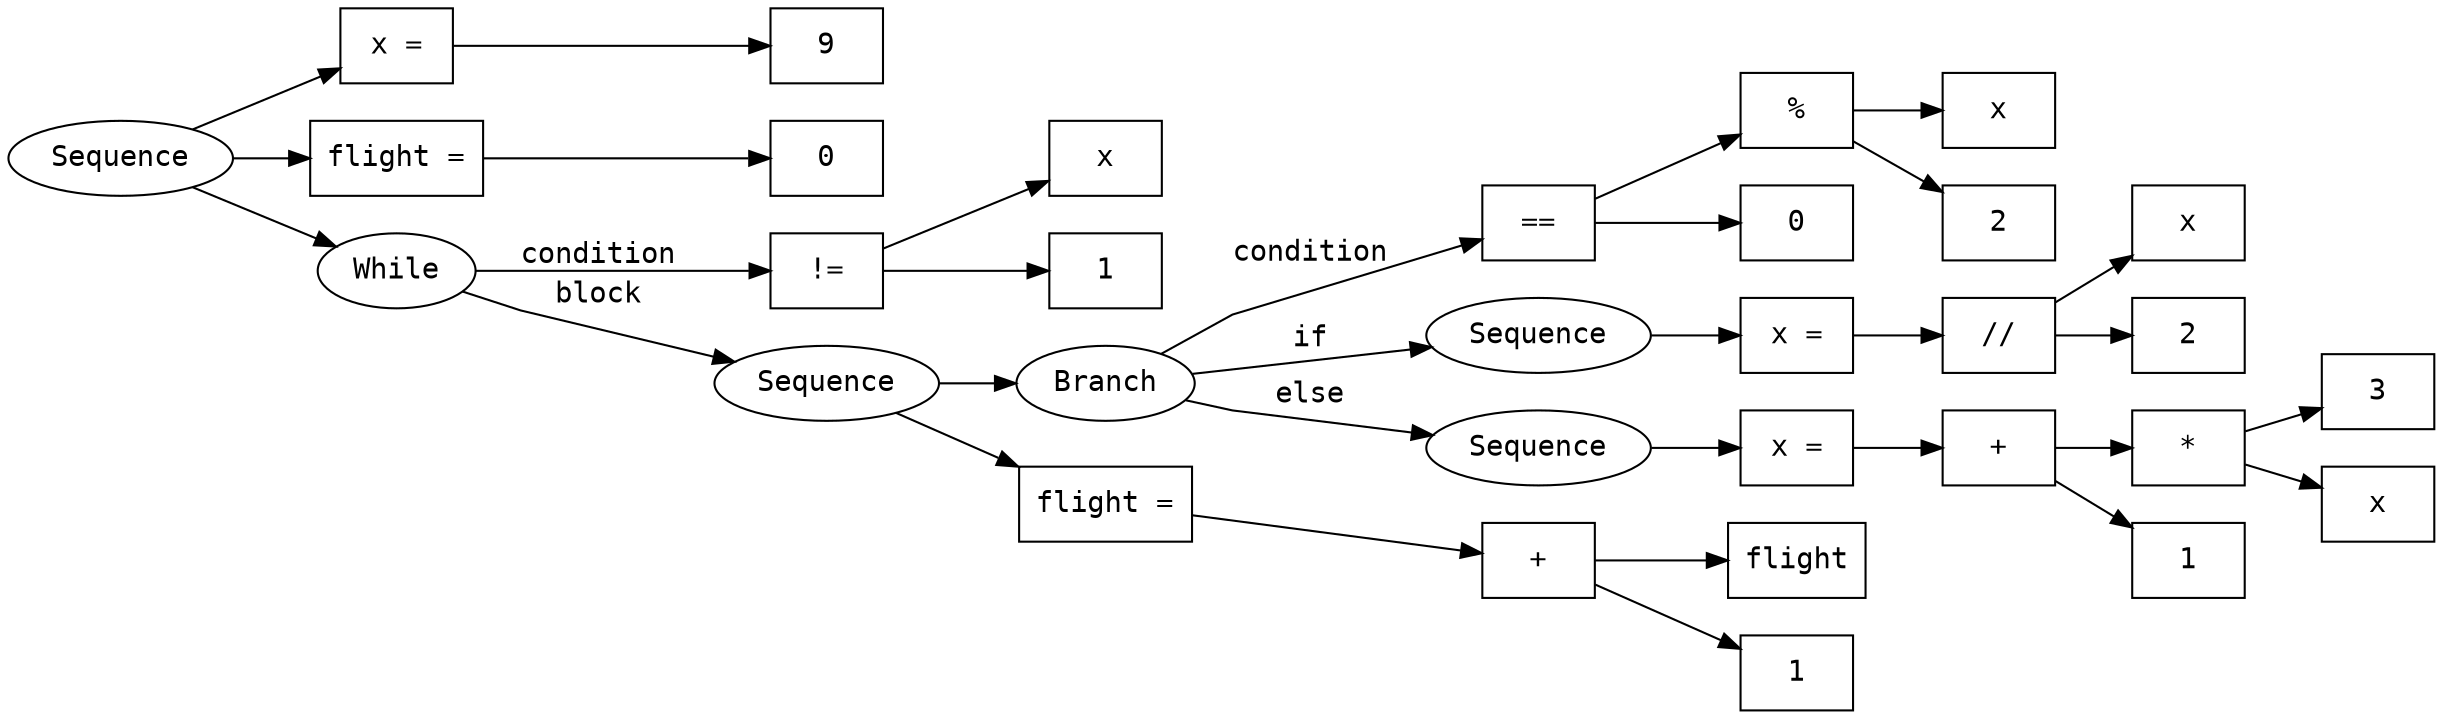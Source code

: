 digraph {
	graph [rankdir=LR splines=polyline]
	node [fontname=monospace]
	edge [fontname=monospace]
	Seq1 [label=Sequence]
	S1 [label="x =" shape=box]
	Element812001958189 [label=9 shape=box]
	S1 -> Element812001958189
	Seq1 -> S1
	S3 [label="flight =" shape=box]
	Element588327856000 [label=0 shape=box]
	S3 -> Element588327856000
	Seq1 -> S3
	W4 [label=While]
	Element581958753370 [label="!=" shape=box]
	Element776522801618 [label=x shape=box]
	Element581958753370 -> Element776522801618
	Element881925924387 [label=1 shape=box]
	Element581958753370 -> Element881925924387
	W4 -> Element581958753370 [label=condition]
	Seq5 [label=Sequence]
	B6 [label=Branch]
	Element435463338609 [label="==" shape=box]
	Element455014990387 [label="%" shape=box]
	Element125045372628 [label=x shape=box]
	Element455014990387 -> Element125045372628
	Element59306278749 [label=2 shape=box]
	Element455014990387 -> Element59306278749
	Element435463338609 -> Element455014990387
	Element581704540207 [label=0 shape=box]
	Element435463338609 -> Element581704540207
	B6 -> Element435463338609 [label=condition]
	Seq7 [label=Sequence]
	S7 [label="x =" shape=box]
	Element79410265140 [label="//" shape=box]
	Element773578024770 [label=x shape=box]
	Element79410265140 -> Element773578024770
	Element390806656263 [label=2 shape=box]
	Element79410265140 -> Element390806656263
	S7 -> Element79410265140
	Seq7 -> S7
	B6 -> Seq7 [label=if]
	Seq9 [label=Sequence]
	S9 [label="x =" shape=box]
	Element164031231367 [label="+" shape=box]
	Element116335768675 [label="*" shape=box]
	Element744665485465 [label=3 shape=box]
	Element116335768675 -> Element744665485465
	Element688974969054 [label=x shape=box]
	Element116335768675 -> Element688974969054
	Element164031231367 -> Element116335768675
	Element793951170592 [label=1 shape=box]
	Element164031231367 -> Element793951170592
	S9 -> Element164031231367
	Seq9 -> S9
	B6 -> Seq9 [label=else]
	Seq5 -> B6
	S10 [label="flight =" shape=box]
	Element406594907984 [label="+" shape=box]
	Element410494546754 [label=flight shape=box]
	Element406594907984 -> Element410494546754
	Element398933774660 [label=1 shape=box]
	Element406594907984 -> Element398933774660
	S10 -> Element406594907984
	Seq5 -> S10
	W4 -> Seq5 [label=block]
	Seq1 -> W4
}
